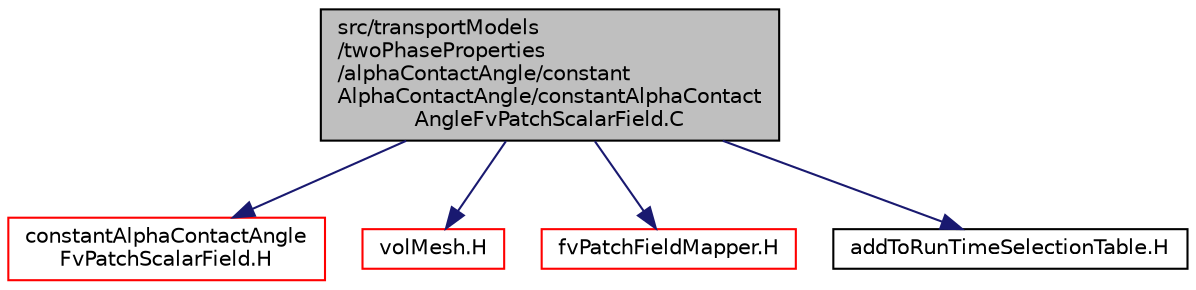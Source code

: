 digraph "src/transportModels/twoPhaseProperties/alphaContactAngle/constantAlphaContactAngle/constantAlphaContactAngleFvPatchScalarField.C"
{
  bgcolor="transparent";
  edge [fontname="Helvetica",fontsize="10",labelfontname="Helvetica",labelfontsize="10"];
  node [fontname="Helvetica",fontsize="10",shape=record];
  Node0 [label="src/transportModels\l/twoPhaseProperties\l/alphaContactAngle/constant\lAlphaContactAngle/constantAlphaContact\lAngleFvPatchScalarField.C",height=0.2,width=0.4,color="black", fillcolor="grey75", style="filled", fontcolor="black"];
  Node0 -> Node1 [color="midnightblue",fontsize="10",style="solid",fontname="Helvetica"];
  Node1 [label="constantAlphaContactAngle\lFvPatchScalarField.H",height=0.2,width=0.4,color="red",URL="$a17384.html"];
  Node0 -> Node3 [color="midnightblue",fontsize="10",style="solid",fontname="Helvetica"];
  Node3 [label="volMesh.H",height=0.2,width=0.4,color="red",URL="$a04541.html"];
  Node0 -> Node287 [color="midnightblue",fontsize="10",style="solid",fontname="Helvetica"];
  Node287 [label="fvPatchFieldMapper.H",height=0.2,width=0.4,color="red",URL="$a02630.html"];
  Node0 -> Node288 [color="midnightblue",fontsize="10",style="solid",fontname="Helvetica"];
  Node288 [label="addToRunTimeSelectionTable.H",height=0.2,width=0.4,color="black",URL="$a09989.html",tooltip="Macros for easy insertion into run-time selection tables. "];
}
